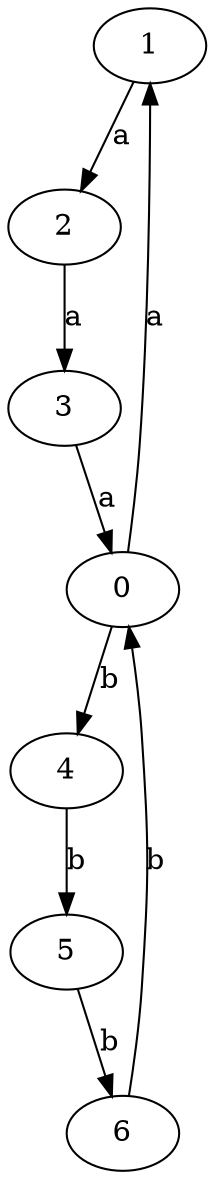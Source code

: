 digraph  {
1;
2;
3;
0;
4;
5;
6;
1 -> 2  [key=0, label=a];
2 -> 3  [key=0, label=a];
3 -> 0  [key=0, label=a];
0 -> 1  [key=0, label=a];
0 -> 4  [key=0, label=b];
4 -> 5  [key=0, label=b];
5 -> 6  [key=0, label=b];
6 -> 0  [key=0, label=b];
}
